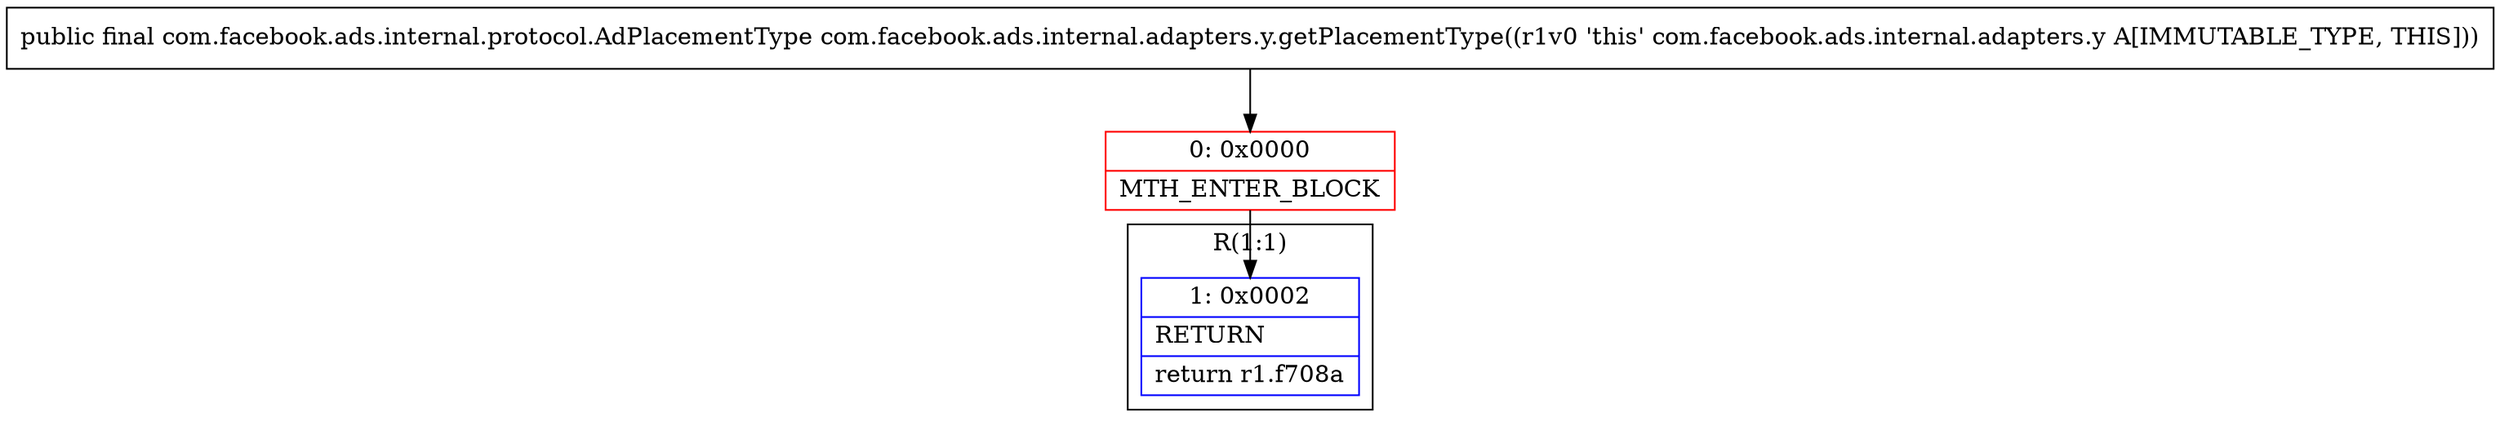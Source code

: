 digraph "CFG forcom.facebook.ads.internal.adapters.y.getPlacementType()Lcom\/facebook\/ads\/internal\/protocol\/AdPlacementType;" {
subgraph cluster_Region_273754274 {
label = "R(1:1)";
node [shape=record,color=blue];
Node_1 [shape=record,label="{1\:\ 0x0002|RETURN\l|return r1.f708a\l}"];
}
Node_0 [shape=record,color=red,label="{0\:\ 0x0000|MTH_ENTER_BLOCK\l}"];
MethodNode[shape=record,label="{public final com.facebook.ads.internal.protocol.AdPlacementType com.facebook.ads.internal.adapters.y.getPlacementType((r1v0 'this' com.facebook.ads.internal.adapters.y A[IMMUTABLE_TYPE, THIS])) }"];
MethodNode -> Node_0;
Node_0 -> Node_1;
}

